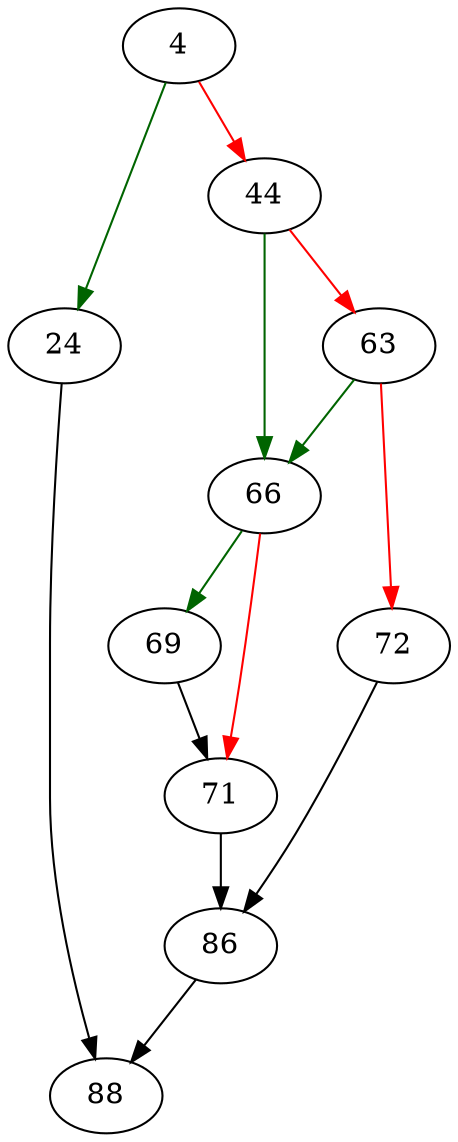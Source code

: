 strict digraph "vdbeCompareMemString" {
	// Node definitions.
	4 [entry=true];
	24;
	44;
	88;
	66;
	63;
	72;
	69;
	71;
	86;

	// Edge definitions.
	4 -> 24 [
		color=darkgreen
		cond=true
	];
	4 -> 44 [
		color=red
		cond=false
	];
	24 -> 88;
	44 -> 66 [
		color=darkgreen
		cond=true
	];
	44 -> 63 [
		color=red
		cond=false
	];
	66 -> 69 [
		color=darkgreen
		cond=true
	];
	66 -> 71 [
		color=red
		cond=false
	];
	63 -> 66 [
		color=darkgreen
		cond=true
	];
	63 -> 72 [
		color=red
		cond=false
	];
	72 -> 86;
	69 -> 71;
	71 -> 86;
	86 -> 88;
}